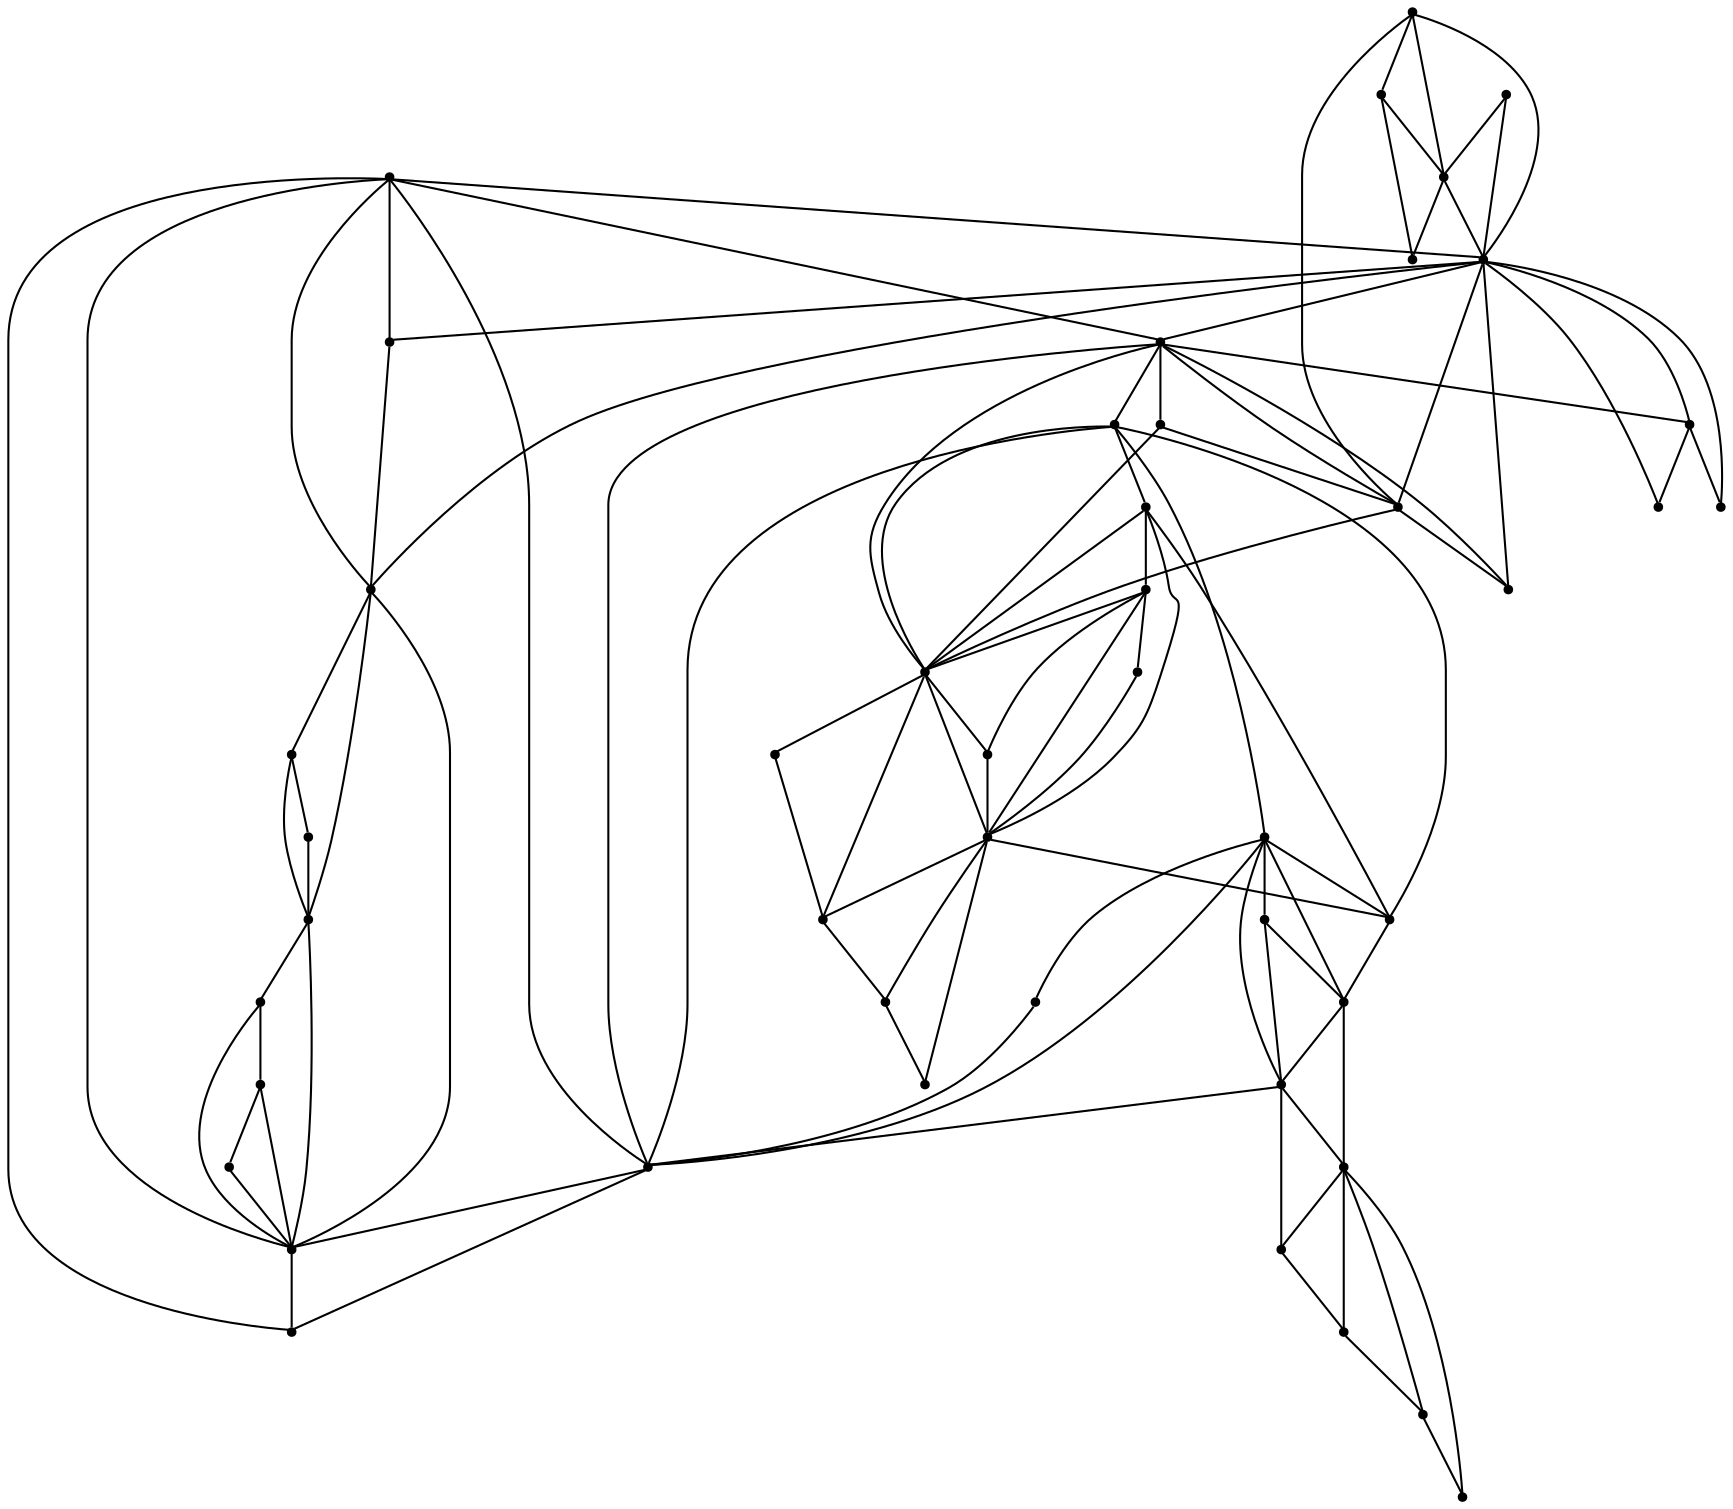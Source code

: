 graph {
  node [shape=point,comment="{\"directed\":false,\"doi\":\"10.4230/LIPIcs.GD.2024.19\",\"figure\":\"9 (1)\"}"]

  v0 [pos="1260.0762828588572,1281.6847015697256"]
  v1 [pos="1258.618285464824,1300.64289630543"]
  v2 [pos="1254.1370707578035,1268.7267307071631"]
  v3 [pos="1247.4152486972728,1320.3560465180733"]
  v4 [pos="1239.953171482483,1254.9588707705523"]
  v5 [pos="1233.7289229895573,1335.6291124476984"]
  v6 [pos="1225.1991994234186,1245.8659616768223"]
  v7 [pos="1180.7518378828386,1179.8411187178863"]
  v8 [pos="1196.12866724266,1416.9544881348143"]
  v9 [pos="1098.219238996875,1137.6046850460318"]
  v10 [pos="1143.8616928792796,1306.4731057819627"]
  v11 [pos="1112.8631903156586,1275.1570134354517"]
  v12 [pos="1111.8529073791844,1306.4731057819627"]
  v13 [pos="1097.351410660533,1222.5725905692461"]
  v14 [pos="1095.8485146291368,1322.473660389972"]
  v15 [pos="981.40420923732,1457.8210152287568"]
  v16 [pos="1095.8485146291368,1354.4748967670957"]
  v17 [pos="1092.805201042202,1476.3542375534907"]
  v18 [pos="1022.7583344851155,1495.614837290643"]
  v19 [pos="1079.844121879089,1418.4771151991342"]
  v20 [pos="1063.8396973311396,1274.4719965659435"]
  v21 [pos="947.2547889870217,1179.536059228384"]
  v22 [pos="1063.8396973311396,1386.4760059831149"]
  v23 [pos="1057.212887401233,1102.1207603410653"]
  v24 [pos="1047.835304581092,1226.4703327419147"]
  v25 [pos="977.4173247119194,1157.3653935117281"]
  v26 [pos="1047.835304581092,1306.4731057819627"]
  v27 [pos="1047.835304581092,1402.47643343002"]
  v28 [pos="1041.6685466946483,1498.2750475951002"]
  v29 [pos="1030.2729418337042,1089.7904566899174"]
  v30 [pos="1020.6528046185164,1270.0542926373034"]
  v31 [pos="1015.8264554851932,1354.4748967670957"]
  v32 [pos="913.8548452825089,1391.4061691625661"]
  v33 [pos="1013.5183093882273,1247.9035912140412"]
  v34 [pos="1007.9143107681102,1090.0604197146001"]
  v35 [pos="1083.2225853511566,1122.9716209549504"]
  v36 [pos="989.8580312118258,1253.5361923343062"]
  v37 [pos="983.8173520060797,1274.4719965659435"]
  v38 [pos="1067.9308471765926,1493.684913208867"]
  v39 [pos="999.2069005266276,1483.164477661785"]
  v40 [pos="987.4991674614647,1100.680787994618"]
  v41 [pos="976.9702462123969,1129.8193735890486"]
  v42 [pos="922.106909569997,1171.9932439975285"]
  v43 [pos="899.5056605135526,1176.6885406171164"]
  v44 [pos="902.7635463419365,1245.1134222608673"]
  v45 [pos="880.9952751214446,1191.0789813209656"]
  v46 [pos="884.9854030328303,1224.665280864679"]

  v0 -- v1 [id="-1",pos="1260.0762828588572,1281.6847015697256 1260.7514477081006,1286.7098540941781 1260.7739606225857,1287.7649097775472 1260.7163428244965,1289.077466697366 1260.6613960501597,1290.3900236171849 1260.5288623953936,1291.960081773453 1260.2762598633733,1293.5850735268307 1260.023657331353,1295.212608502297 1259.6485692815402,1296.8952042359765 1258.618285464824,1300.64289630543"]
  v44 -- v46 [id="-2",pos="902.7635463419365,1245.1134222608673 884.9854030328303,1224.665280864679 884.9854030328303,1224.665280864679 884.9854030328303,1224.665280864679"]
  v30 -- v33 [id="-3",pos="1020.6528046185164,1270.0542926373034 1013.5183093882273,1247.9035912140412 1013.5183093882273,1247.9035912140412 1013.5183093882273,1247.9035912140412"]
  v26 -- v14 [id="-4",pos="1047.835304581092,1306.4731057819627 1095.8485146291368,1322.473660389972 1095.8485146291368,1322.473660389972 1095.8485146291368,1322.473660389972"]
  v26 -- v31 [id="-5",pos="1047.835304581092,1306.4731057819627 1015.8264554851932,1354.4748967670957 1015.8264554851932,1354.4748967670957 1015.8264554851932,1354.4748967670957"]
  v26 -- v20 [id="-6",pos="1047.835304581092,1306.4731057819627 1063.8396973311396,1274.4719965659435 1063.8396973311396,1274.4719965659435 1063.8396973311396,1274.4719965659435"]
  v26 -- v30 [id="-7",pos="1047.835304581092,1306.4731057819627 1020.6528046185164,1270.0542926373034 1020.6528046185164,1270.0542926373034 1020.6528046185164,1270.0542926373034"]
  v22 -- v19 [id="-8",pos="1063.8396973311396,1386.4760059831149 1079.844121879089,1418.4771151991342 1079.844121879089,1418.4771151991342 1079.844121879089,1418.4771151991342"]
  v22 -- v27 [id="-9",pos="1063.8396973311396,1386.4760059831149 1047.835304581092,1402.47643343002 1047.835304581092,1402.47643343002 1047.835304581092,1402.47643343002"]
  v20 -- v13 [id="-10",pos="1063.8396973311396,1274.4719965659435 1097.351410660533,1222.5725905692461 1097.351410660533,1222.5725905692461 1097.351410660533,1222.5725905692461"]
  v20 -- v24 [id="-11",pos="1063.8396973311396,1274.4719965659435 1047.835304581092,1226.4703327419147 1047.835304581092,1226.4703327419147 1047.835304581092,1226.4703327419147"]
  v16 -- v22 [id="-12",pos="1095.8485146291368,1354.4748967670957 1063.8396973311396,1386.4760059831149 1063.8396973311396,1386.4760059831149 1063.8396973311396,1386.4760059831149"]
  v14 -- v12 [id="-13",pos="1095.8485146291368,1322.473660389972 1111.8529073791844,1306.4731057819627 1111.8529073791844,1306.4731057819627 1111.8529073791844,1306.4731057819627"]
  v14 -- v16 [id="-14",pos="1095.8485146291368,1322.473660389972 1095.8485146291368,1354.4748967670957 1095.8485146291368,1354.4748967670957 1095.8485146291368,1354.4748967670957"]
  v12 -- v10 [id="-15",pos="1111.8529073791844,1306.4731057819627 1143.8616928792796,1306.4731057819627 1143.8616928792796,1306.4731057819627 1143.8616928792796,1306.4731057819627"]
  v12 -- v11 [id="-16",pos="1111.8529073791844,1306.4731057819627 1112.8631903156586,1275.1570134354517 1112.8631903156586,1275.1570134354517 1112.8631903156586,1275.1570134354517"]
  v3 -- v4 [id="-17",pos="1247.4152486972728,1320.3560465180733 1239.953171482483,1254.9588707705523 1239.953171482483,1254.9588707705523 1239.953171482483,1254.9588707705523"]
  v3 -- v2 [id="-18",pos="1247.4152486972728,1320.3560465180733 1254.1370707578035,1268.7267307071631 1254.1370707578035,1268.7267307071631 1254.1370707578035,1268.7267307071631"]
  v45 -- v46 [id="-19",pos="880.9952751214446,1191.0789813209656 875.0561902119983,1200.4493559445389 876.386550828145,1211.644746738742 884.9854030328303,1224.665280864679"]
  v46 -- v43 [id="-20",pos="884.9854030328303,1224.665280864679 894.4480134424252,1205.8970648189775 899.28682735326,1189.9040127161288 899.5056605135526,1176.6885406171164"]
  v43 -- v45 [id="-21",pos="899.5056605135526,1176.6885406171164 890.0780913917581,1178.6661501130495 883.908853268973,1183.4638114216955 880.9952751214446,1191.0789813209656"]
  v43 -- v44 [id="-22",pos="899.5056605135526,1176.6885406171164 908.1605406212364,1194.5541671436479 909.2458666059947,1217.3625457989676 902.7635463419365,1245.1134222608673"]
  v43 -- v21 [id="-23",pos="899.5056605135526,1176.6885406171164 911.9640784447702,1188.2164576993766 927.8809633690222,1189.1639350884068 947.2547889870217,1179.536059228384"]
  v44 -- v32 [id="-24",pos="902.7635463419365,1245.1134222608673 879.8329982142934,1291.552657594893 883.5315393660331,1340.3169065621257 913.8548452825089,1391.4061691625661"]
  v44 -- v21 [id="-25",pos="902.7635463419365,1245.1134222608673 917.0182277466979,1218.89013214636 931.8498502819951,1197.0317741021586 947.2547889870217,1179.536059228384"]
  v32 -- v26 [id="-26",pos="913.8548452825089,1391.4061691625661 939.1568809275338,1345.4520534419012 983.8166524522399,1317.1410323150333 1047.835304581092,1306.4731057819627"]
  v32 -- v21 [id="-27",pos="913.8548452825089,1391.4061691625661 912.5220680258242,1322.311148498524 923.6550858135782,1251.686125426106 947.2547889870217,1179.536059228384"]
  v32 -- v37 [id="-28",pos="913.8548452825089,1391.4061691625661 932.6125547549359,1341.4918751669625 955.9340262874958,1302.5130546681285 983.8173520060797,1274.4719965659435"]
  v32 -- v15 [id="-29",pos="913.8548452825089,1391.4061691625661 942.6885466905471,1400.726442310998 965.2047681575375,1422.8648091071314 981.40420923732,1457.8210152287568"]
  v42 -- v43 [id="-30",pos="922.106909569997,1171.9932439975285 911.6814586934361,1171.3356939265748 904.1468822625075,1172.900792799771 899.5056605135526,1176.6885406171164"]
  v42 -- v21 [id="-31",pos="922.106909569997,1171.9932439975285 930.7042354753952,1169.238171509174 939.0865439687185,1171.7532909934887 947.2547889870217,1179.536059228384"]
  v21 -- v26 [id="-32",pos="947.2547889870217,1179.536059228384 1017.7691800944981,1224.390104234715 1041.838347490342,1248.9610629583945 1047.835304581092,1306.4731057819627"]
  v21 -- v24 [id="-33",pos="947.2547889870217,1179.536059228384 991.5345119892316,1188.6213386558486 1025.06120213038,1204.266986621423 1047.835304581092,1226.4703327419147"]
  v21 -- v25 [id="-35",pos="947.2547889870217,1179.536059228384 958.0460429260652,1159.857878319456 968.1013026296929,1152.4675292527995 977.4173247119194,1157.3653935117281"]
  v41 -- v34 [id="-36",pos="976.9702462123969,1129.8193735890486 994.7601547451749,1121.4965521436834 1005.0754576898477,1108.2435675188674 1007.9143107681102,1090.0604197146001"]
  v25 -- v20 [id="-37",pos="977.4173247119194,1157.3653935117281 1049.5172227997082,1170.1308424621996 1084.8469811653888,1202.8919935993345 1063.8396973311396,1274.4719965659435"]
  v25 -- v34 [id="-38",pos="977.4173247119194,1157.3653935117281 998.3581509313748,1136.1495805281588 1008.5234313752832,1113.7137839087882 1007.9143107681102,1090.0604197146001"]
  v25 -- v41 [id="-39",pos="977.4173247119194,1157.3653935117281 976.405521271842,1146.4591221887904 976.3109384306065,1137.3532531736344 976.9702462123969,1129.8193735890486"]
  v41 -- v40 [id="-40",pos="976.9702462123969,1129.8193735890486 978.2104975330602,1115.634413721846 982.0477832183917,1106.6161597561513 987.4991674614647,1100.680787994618"]
  v40 -- v34 [id="-41",pos="987.4991674614647,1100.680787994618 992.8414206747286,1094.862910548064 999.7312911363189,1092.0012250663265 1007.9143107681102,1090.0604197146001"]
  v25 -- v9 [id="-42",pos="977.4173247119194,1157.3653935117281 1005.0459492369631,1146.2649920625265 1044.9769911869187,1139.7172124737542 1098.219238996875,1137.6046850460318"]
  v15 -- v39 [id="-43",pos="981.40420923732,1457.8210152287568 985.6334155596097,1468.516870977699 991.8335883474133,1476.8927990571622 999.2069005266276,1483.164477661785"]
  v39 -- v18 [id="-44",pos="999.2069005266276,1483.164477661785 1006.2225447672948,1489.132663202644 1014.2881072188782,1493.2127660353003 1022.7583344851155,1495.614837290643"]
  v18 -- v28 [id="-45",pos="1022.7583344851155,1495.614837290643 1028.93282503555,1497.368017589585 1035.3220321427495,1498.2291239405113 1041.6685466946483,1498.2750475951002"]
  v28 -- v38 [id="-46",pos="1041.6685466946483,1498.2750475951002 1050.760064209781,1498.3418761697017 1059.765628695271,1496.7376669494406 1067.9308471765926,1493.684913208867"]
  v38 -- v17 [id="-47",pos="1067.9308471765926,1493.684913208867 1077.943578844951,1489.9458666202395 1086.6958102258395,1484.0319168549004 1092.805201042202,1476.3542375534907"]
  v15 -- v18 [id="-48",pos="981.40420923732,1457.8210152287568 1009.4819473276023,1468.6238596936166 1023.2682456386249,1481.2218374695674 1022.7583344851155,1495.614837290643"]
  v15 -- v27 [id="-49",pos="981.40420923732,1457.8210152287568 1004.353009360605,1442.258021981055 1026.4966230141242,1423.809743274073 1047.835304581092,1402.47643343002"]
  v15 -- v17 [id="-50",pos="981.40420923732,1457.8210152287568 1005.6619381909283,1459.911162302101 1043.479818777849,1466.0363855408873 1092.805201042202,1476.3542375534907"]
  v37 -- v21 [id="-51",pos="983.8173520060797,1274.4719965659435 976.7554831835367,1244.4984711598943 964.5696368666796,1212.8522685863102 947.2547889870217,1179.536059228384"]
  v36 -- v21 [id="-52",pos="989.8580312118258,1253.5361923343062 982.3459994932842,1229.2552880898077 968.1470916083068,1204.5894671822311 947.2547889870217,1179.536059228384"]
  v34 -- v29 [id="-53",pos="1007.9143107681102,1090.0604197146001 1014.0860532460252,1088.5890574574219 1021.4449863574332,1087.8558699091652 1030.2729418337042,1089.7904566899174"]
  v29 -- v23 [id="-54",pos="1030.2729418337042,1089.7904566899174 1037.9194849401692,1091.4627761582701 1046.6982215589537,1095.1770883636013 1057.212887401233,1102.1207603410653"]
  v23 -- v35 [id="-55",pos="1057.212887401233,1102.1207603410653 1064.8641099758925,1107.1773335267353 1073.4618888119926,1113.9764945446464 1083.2225853511566,1122.9716209549504"]
  v35 -- v9 [id="-56",pos="1083.2225853511566,1122.9716209549504 1087.9365932900037,1127.3140461694748 1092.9283172948014,1132.1767299520423 1098.219238996875,1137.6046850460318"]
  v34 -- v9 [id="-57",pos="1007.9143107681102,1090.0604197146001 1022.0656489919719,1110.7811945186643 1052.166496787348,1126.6292829624747 1098.219238996875,1137.6046850460318"]
  v15 -- v26 [id="-58",pos="981.40420923732,1457.8210152287568 998.8267248125244,1408.6742656594297 999.3243619759331,1405.576621155769 1011.5752667999043,1388.0259726848851 1023.828651860217,1370.4754513751054 1047.8352409852885,1338.4742149979818 1047.835304581092,1306.4731057819627"]
  v33 -- v21 [id="-59",pos="1013.5183093882273,1247.9035912140412 1006.3863579900834,1228.7354534949404 984.2977547067046,1205.9470391330144 947.2547889870217,1179.536059228384"]
  v31 -- v15 [id="-60",pos="1015.8264554851932,1354.4748967670957 994.4880918972435,1386.4760059831149 983.0124199195284,1420.924712137002 981.40420923732,1457.8210152287568"]
  v31 -- v32 [id="-61",pos="1015.8264554851932,1354.4748967670957 989.1316081448563,1351.3622472531138 955.142258532296,1363.6727137719718 913.8548452825089,1391.4061691625661"]
  v30 -- v21 [id="-62",pos="1020.6528046185164,1270.0542926373034 987.981223652984,1228.0052944333634 975.4328176596293,1201.3618640298537 947.2547889870217,1179.536059228384"]
  v29 -- v9 [id="-64",pos="1030.2729418337042,1089.7904566899174 1039.8180995964115,1109.43366829513 1062.4667911223642,1125.3717868008696 1098.219238996875,1137.6046850460318"]
  v28 -- v17 [id="-65",pos="1041.6685466946483,1498.2750475951002 1048.9105824288768,1489.2946601836436 1065.9552753347123,1481.98696583486 1092.805201042202,1476.3542375534907"]
  v27 -- v17 [id="-66",pos="1047.835304581092,1402.47643343002 1047.8352409852885,1423.809743274073 1062.8243903261784,1448.4356355948619 1092.805201042202,1476.3542375534907"]
  v26 -- v7 [id="-67",pos="1047.835304581092,1306.4731057819627 1096.6236520816872,1260.7364355498553 1135.53690679034,1210.0571403500637 1180.7518378828386,1179.8411187178863"]
  v24 -- v25 [id="-69",pos="1047.835304581092,1226.4703327419147 1038.375110812035,1199.4894167672755 1014.9036803745144,1176.4535468961492 977.4173247119194,1157.3653935117281"]
  v23 -- v9 [id="-70",pos="1057.212887401233,1102.1207603410653 1061.8165876260457,1115.7887988107068 1075.4852972961555,1127.6141457162043 1098.219238996875,1137.6046850460318"]
  v22 -- v17 [id="-71",pos="1063.8396973311396,1386.4760059831149 1063.839633735336,1418.4771151991342 1073.4947486425206,1448.4357627559662 1092.805201042202,1476.3542375534907"]
  v22 -- v15 [id="-72",pos="1063.8396973311396,1386.4760059831149 1047.8352409852885,1386.4760059831149 1020.2001296882744,1403.3716476051338 981.40420923732,1457.8210152287568"]
  v20 -- v7 [id="-73",pos="1063.8396973311396,1274.4719965659435 1117.9820483477804,1234.9180263918197 1123.7861829619228,1208.3620828281507 1180.7518378828386,1179.8411187178863"]
  v20 -- v21 [id="-74",pos="1063.8396973311396,1274.4719965659435 1028.689978685537,1229.4803632446303 989.829254110683,1197.8367038931344 947.2547889870217,1179.536059228384"]
  v20 -- v9 [id="-75",pos="1063.8396973311396,1274.4719965659435 1088.4264073769286,1220.6075700226506 1099.8870071491833,1174.9859805900428 1098.219238996875,1137.6046850460318"]
  v19 -- v17 [id="-76",pos="1079.844121879089,1418.4771151991342 1090.514511993333,1429.1450417322048 1094.8331758262739,1448.4356355948619 1092.805201042202,1476.3542375534907"]
  v17 -- v18 [id="-77",pos="1092.805201042202,1476.3542375534907 1054.567047586989,1483.274472017108 1031.2181662630644,1489.6947090181475 1022.7583344851155,1495.614837290643"]
  v17 -- v8 [id="-78",pos="1092.805201042202,1476.3542375534907 1124.0336978296527,1476.779209964461 1158.4732421361136,1456.9785729119772 1196.12866724266,1416.9544881348143"]
  v16 -- v15 [id="-79",pos="1095.8485146291368,1354.4748967670957 1053.169275418994,1365.1428233001664 1015.0212690154273,1399.5915294540534 981.40420923732,1457.8210152287568"]
  v16 -- v8 [id="-80",pos="1095.8485146291368,1354.4748967670957 1127.8573319271338,1365.1428233001664 1161.284049464975,1385.9685060153765 1196.12866724266,1416.9544881348143"]
  v16 -- v17 [id="-81",pos="1095.8485146291368,1354.4748967670957 1117.1869736107917,1386.4760059831149 1116.1741468421721,1427.1024529119134 1092.805201042202,1476.3542375534907"]
  v14 -- v8 [id="-82",pos="1095.8485146291368,1322.473660389972 1138.527817435083,1333.141586923043 1171.951991140779,1364.6351961713235 1196.12866724266,1416.9544881348143"]
  v14 -- v15 [id="-83",pos="1095.8485146291368,1322.473660389972 1053.169275418994,1343.8069702340251 1015.0212690154273,1388.9234757598783 981.40420923732,1457.8210152287568"]
  v14 -- v7 [id="-84",pos="1095.8485146291368,1322.473660389972 1079.844153676991,1290.472551173953 1111.8529391770862,1242.47076018882 1180.7518378828386,1179.8411187178863"]
  v13 -- v7 [id="-85",pos="1097.351410660533,1222.5725905692461 1119.1499216856512,1200.079317130678 1146.8550519624623,1185.6512367399207 1180.7518378828386,1179.8411187178863"]
  v9 -- v13 [id="-86",pos="1098.219238996875,1137.6046850460318 1106.8440064915396,1174.093436798122 1106.398835866126,1202.7245224248138 1097.351410660533,1222.5725905692461"]
  v12 -- v7 [id="-87",pos="1111.8529073791844,1306.4731057819627 1143.861597485574,1263.804070032873 1166.8279500506612,1221.595103159573 1180.7518378828386,1179.8411187178863"]
  v12 -- v8 [id="-88",pos="1111.8529073791844,1306.4731057819627 1154.5320829935233,1338.4742149979818 1182.622349457121,1375.300579482306 1196.12866724266,1416.9544881348143"]
  v12 -- v6 [id="-89",pos="1111.8529073791844,1306.4731057819627 1143.861597485574,1285.1397959379096 1181.6445003804981,1264.9365668288335 1225.1991994234186,1245.8659616768223"]
  v12 -- v5 [id="-90",pos="1111.8529073791844,1306.4731057819627 1143.861597485574,1327.8064156260157 1184.4878687608184,1337.5267376089516 1233.7289229895573,1335.6291124476984"]
  v11 -- v7 [id="-91",pos="1112.8631903156586,1275.1570134354517 1134.2040659378517,1243.1559042194326 1157.170418502939,1211.6121934960106 1180.7518378828386,1179.8411187178863"]
  v10 -- v5 [id="-92",pos="1143.8616928792796,1306.4731057819627 1165.2001518609347,1317.1410323150333 1195.1558104366225,1326.858811075881 1233.7289229895573,1335.6291124476984"]
  v10 -- v6 [id="-93",pos="1143.8616928792796,1306.4731057819627 1175.8705101772766,1295.805179248892 1202.9830547558588,1275.6044933619041 1225.1991994234186,1245.8659616768223"]
  v7 -- v9 [id="-94",pos="1180.7518378828386,1179.8411187178863 1166.0253710088443,1168.405647758539 1138.5152254659642,1154.327641888249 1098.219238996875,1137.6046850460318"]
  v8 -- v5 [id="-95",pos="1196.12866724266,1416.9544881348143 1215.516388543753,1403.326505413065 1228.0498495232544,1376.218046850693 1233.7289229895573,1335.6291124476984"]
  v6 -- v4 [id="-96",pos="1225.1991994234186,1245.8659616768223 1233.0112125476853,1250.3160916870895 1237.417511398029,1253.1686967425335 1239.953171482483,1254.9588707705523"]
  v6 -- v3 [id="-97",pos="1225.1991994234186,1245.8659616768223 1237.5224444740193,1273.7269596551491 1244.9295749144724,1298.555292454174 1247.4152486972728,1320.3560465180733"]
  v6 -- v7 [id="-98",pos="1225.1991994234186,1245.8659616768223 1218.0247342305477,1222.942629383107 1203.2080567091034,1200.9368916188835 1180.7518378828386,1179.8411187178863"]
  v5 -- v3 [id="-99",pos="1233.7289229895573,1335.6291124476984 1240.5133551187623,1328.5688736081154 1243.9643178069684,1324.46118845205 1247.4152486972728,1320.3560465180733"]
  v5 -- v6 [id="-100",pos="1233.7289229895573,1335.6291124476984 1222.981009590688,1309.0506613685473 1220.137768401975,1279.1296534986234 1225.1991994234186,1245.8659616768223"]
  v4 -- v2 [id="-101",pos="1239.953171482483,1254.9588707705523 1246.420006168357,1259.404041497747 1251.1487357431076,1263.99417588398 1254.1370707578035,1268.7267307071631"]
  v3 -- v1 [id="-102",pos="1247.4152486972728,1320.3560465180733 1249.0007238796834,1318.1084739974574 1250.58858390473,1315.8609014768415 1251.9589462813603,1313.7333690387977 1253.3293086579906,1311.6082526617379 1254.4847172183497,1309.600633145162 1255.4874958499956,1307.6356125985662 1256.4926911221796,1305.6730081129547 1257.3429670167195,1303.7504593752353 1258.618285464824,1300.64289630543"]
  v3 -- v0 [id="-103",pos="1247.4152486972728,1320.3560465180733 1249.6558878486849,1303.145426840407 1253.8771229104639,1290.2549785242911 1260.0762828588572,1281.6847015697256"]
  v2 -- v0 [id="-104",pos="1254.1370707578035,1268.7267307071631 1256.915348833108,1273.676858180008 1258.8959765413767,1277.9970295415583 1260.0762828588572,1281.6847015697256"]
  v30 -- v36 [id="-106",pos="1020.6528046185164,1270.0542926373034 989.8580312118258,1253.5361923343062 989.8580312118258,1253.5361923343062 989.8580312118258,1253.5361923343062"]
  v37 -- v26 [id="-107",pos="983.8173520060797,1274.4719965659435 1047.835304581092,1306.4731057819627 1047.835304581092,1306.4731057819627 1047.835304581092,1306.4731057819627"]
}